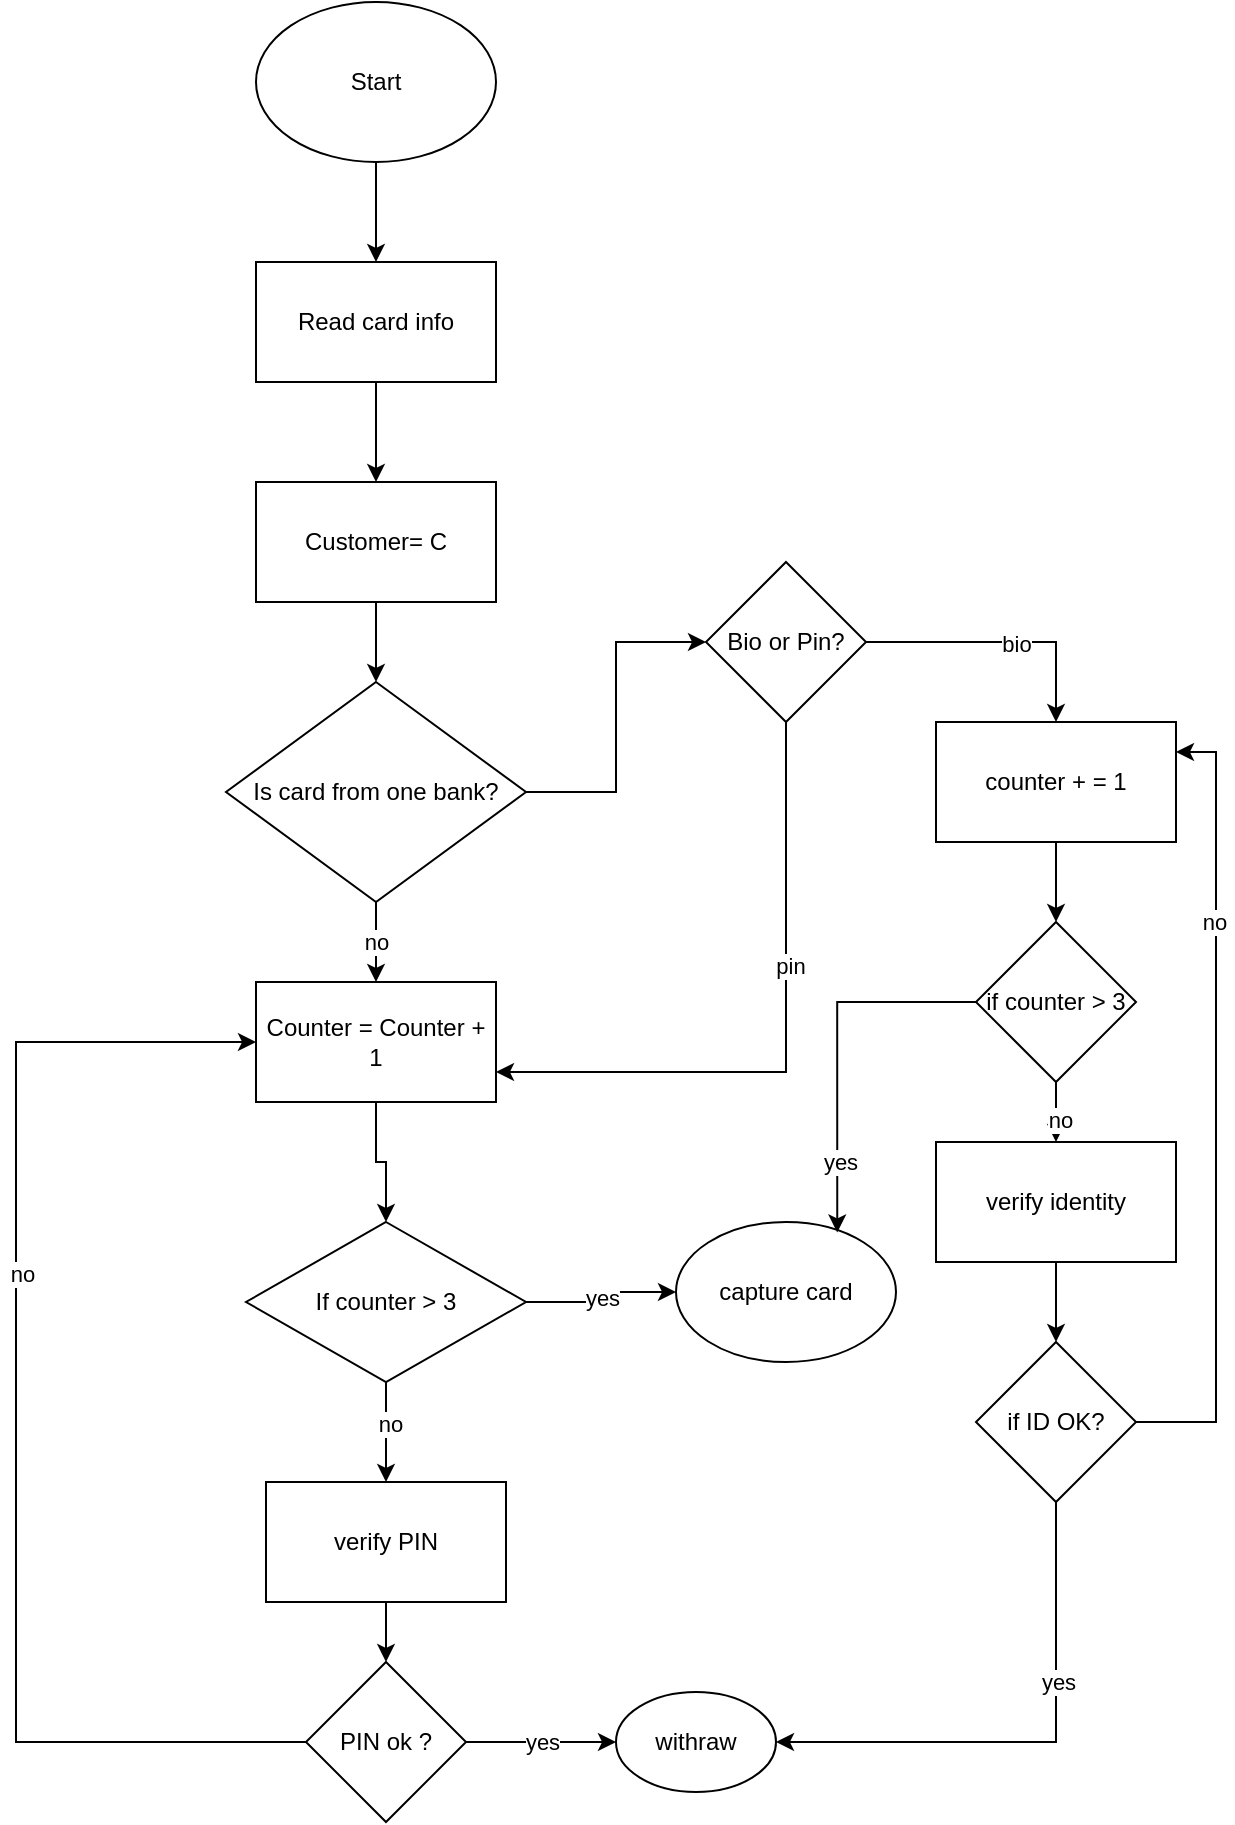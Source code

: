 <mxfile version="13.8.7" type="github">
  <diagram id="qGFjMoivcsqQGCG5rgOJ" name="Page-1">
    <mxGraphModel dx="815" dy="412" grid="1" gridSize="10" guides="1" tooltips="1" connect="1" arrows="1" fold="1" page="1" pageScale="1" pageWidth="850" pageHeight="1100" math="0" shadow="0">
      <root>
        <mxCell id="0" />
        <mxCell id="1" parent="0" />
        <mxCell id="_EYigAwisPWJJv03IWuS-47" value="" style="edgeStyle=orthogonalEdgeStyle;rounded=0;orthogonalLoop=1;jettySize=auto;html=1;" edge="1" parent="1" source="_EYigAwisPWJJv03IWuS-1" target="_EYigAwisPWJJv03IWuS-2">
          <mxGeometry relative="1" as="geometry" />
        </mxCell>
        <mxCell id="_EYigAwisPWJJv03IWuS-1" value="Start" style="ellipse;whiteSpace=wrap;html=1;" vertex="1" parent="1">
          <mxGeometry x="320" y="20" width="120" height="80" as="geometry" />
        </mxCell>
        <mxCell id="_EYigAwisPWJJv03IWuS-46" value="" style="edgeStyle=orthogonalEdgeStyle;rounded=0;orthogonalLoop=1;jettySize=auto;html=1;" edge="1" parent="1" source="_EYigAwisPWJJv03IWuS-2" target="_EYigAwisPWJJv03IWuS-3">
          <mxGeometry relative="1" as="geometry" />
        </mxCell>
        <mxCell id="_EYigAwisPWJJv03IWuS-2" value="Read card info" style="rounded=0;whiteSpace=wrap;html=1;" vertex="1" parent="1">
          <mxGeometry x="320" y="150" width="120" height="60" as="geometry" />
        </mxCell>
        <mxCell id="_EYigAwisPWJJv03IWuS-45" value="" style="edgeStyle=orthogonalEdgeStyle;rounded=0;orthogonalLoop=1;jettySize=auto;html=1;" edge="1" parent="1" source="_EYigAwisPWJJv03IWuS-3" target="_EYigAwisPWJJv03IWuS-4">
          <mxGeometry relative="1" as="geometry" />
        </mxCell>
        <mxCell id="_EYigAwisPWJJv03IWuS-3" value="Customer= C" style="rounded=0;whiteSpace=wrap;html=1;" vertex="1" parent="1">
          <mxGeometry x="320" y="260" width="120" height="60" as="geometry" />
        </mxCell>
        <mxCell id="_EYigAwisPWJJv03IWuS-19" value="no" style="edgeStyle=orthogonalEdgeStyle;rounded=0;orthogonalLoop=1;jettySize=auto;html=1;" edge="1" parent="1" source="_EYigAwisPWJJv03IWuS-4" target="_EYigAwisPWJJv03IWuS-5">
          <mxGeometry relative="1" as="geometry" />
        </mxCell>
        <mxCell id="_EYigAwisPWJJv03IWuS-23" style="edgeStyle=orthogonalEdgeStyle;rounded=0;orthogonalLoop=1;jettySize=auto;html=1;entryX=0;entryY=0.5;entryDx=0;entryDy=0;" edge="1" parent="1" source="_EYigAwisPWJJv03IWuS-4" target="_EYigAwisPWJJv03IWuS-20">
          <mxGeometry relative="1" as="geometry" />
        </mxCell>
        <mxCell id="_EYigAwisPWJJv03IWuS-4" value="Is card from one bank?" style="rhombus;whiteSpace=wrap;html=1;" vertex="1" parent="1">
          <mxGeometry x="305" y="360" width="150" height="110" as="geometry" />
        </mxCell>
        <mxCell id="_EYigAwisPWJJv03IWuS-15" value="" style="edgeStyle=orthogonalEdgeStyle;rounded=0;orthogonalLoop=1;jettySize=auto;html=1;" edge="1" parent="1" source="_EYigAwisPWJJv03IWuS-5" target="_EYigAwisPWJJv03IWuS-6">
          <mxGeometry relative="1" as="geometry" />
        </mxCell>
        <mxCell id="_EYigAwisPWJJv03IWuS-5" value="Counter = Counter + 1" style="rounded=0;whiteSpace=wrap;html=1;" vertex="1" parent="1">
          <mxGeometry x="320" y="510" width="120" height="60" as="geometry" />
        </mxCell>
        <mxCell id="_EYigAwisPWJJv03IWuS-14" value="" style="edgeStyle=orthogonalEdgeStyle;rounded=0;orthogonalLoop=1;jettySize=auto;html=1;" edge="1" parent="1" source="_EYigAwisPWJJv03IWuS-6" target="_EYigAwisPWJJv03IWuS-7">
          <mxGeometry relative="1" as="geometry" />
        </mxCell>
        <mxCell id="_EYigAwisPWJJv03IWuS-18" value="no" style="edgeLabel;html=1;align=center;verticalAlign=middle;resizable=0;points=[];" vertex="1" connectable="0" parent="_EYigAwisPWJJv03IWuS-14">
          <mxGeometry x="-0.178" y="2" relative="1" as="geometry">
            <mxPoint as="offset" />
          </mxGeometry>
        </mxCell>
        <mxCell id="_EYigAwisPWJJv03IWuS-17" value="yes" style="edgeStyle=orthogonalEdgeStyle;rounded=0;orthogonalLoop=1;jettySize=auto;html=1;" edge="1" parent="1" source="_EYigAwisPWJJv03IWuS-6" target="_EYigAwisPWJJv03IWuS-16">
          <mxGeometry relative="1" as="geometry" />
        </mxCell>
        <mxCell id="_EYigAwisPWJJv03IWuS-6" value="If counter &amp;gt; 3" style="rhombus;whiteSpace=wrap;html=1;" vertex="1" parent="1">
          <mxGeometry x="315" y="630" width="140" height="80" as="geometry" />
        </mxCell>
        <mxCell id="_EYigAwisPWJJv03IWuS-13" value="" style="edgeStyle=orthogonalEdgeStyle;rounded=0;orthogonalLoop=1;jettySize=auto;html=1;" edge="1" parent="1" source="_EYigAwisPWJJv03IWuS-7" target="_EYigAwisPWJJv03IWuS-8">
          <mxGeometry relative="1" as="geometry" />
        </mxCell>
        <mxCell id="_EYigAwisPWJJv03IWuS-7" value="verify PIN" style="rounded=0;whiteSpace=wrap;html=1;" vertex="1" parent="1">
          <mxGeometry x="325" y="760" width="120" height="60" as="geometry" />
        </mxCell>
        <mxCell id="_EYigAwisPWJJv03IWuS-10" value="yes" style="edgeStyle=orthogonalEdgeStyle;rounded=0;orthogonalLoop=1;jettySize=auto;html=1;" edge="1" parent="1" source="_EYigAwisPWJJv03IWuS-8" target="_EYigAwisPWJJv03IWuS-9">
          <mxGeometry relative="1" as="geometry" />
        </mxCell>
        <mxCell id="_EYigAwisPWJJv03IWuS-11" style="edgeStyle=orthogonalEdgeStyle;rounded=0;orthogonalLoop=1;jettySize=auto;html=1;entryX=0;entryY=0.5;entryDx=0;entryDy=0;" edge="1" parent="1" source="_EYigAwisPWJJv03IWuS-8" target="_EYigAwisPWJJv03IWuS-5">
          <mxGeometry relative="1" as="geometry">
            <mxPoint x="220" y="650" as="targetPoint" />
            <Array as="points">
              <mxPoint x="200" y="890" />
              <mxPoint x="200" y="540" />
            </Array>
          </mxGeometry>
        </mxCell>
        <mxCell id="_EYigAwisPWJJv03IWuS-12" value="no" style="edgeLabel;html=1;align=center;verticalAlign=middle;resizable=0;points=[];" vertex="1" connectable="0" parent="_EYigAwisPWJJv03IWuS-11">
          <mxGeometry x="0.234" y="-3" relative="1" as="geometry">
            <mxPoint as="offset" />
          </mxGeometry>
        </mxCell>
        <mxCell id="_EYigAwisPWJJv03IWuS-8" value="PIN ok ?" style="rhombus;whiteSpace=wrap;html=1;" vertex="1" parent="1">
          <mxGeometry x="345" y="850" width="80" height="80" as="geometry" />
        </mxCell>
        <mxCell id="_EYigAwisPWJJv03IWuS-9" value="withraw" style="ellipse;whiteSpace=wrap;html=1;" vertex="1" parent="1">
          <mxGeometry x="500" y="865" width="80" height="50" as="geometry" />
        </mxCell>
        <mxCell id="_EYigAwisPWJJv03IWuS-16" value="capture card" style="ellipse;whiteSpace=wrap;html=1;" vertex="1" parent="1">
          <mxGeometry x="530" y="630" width="110" height="70" as="geometry" />
        </mxCell>
        <mxCell id="_EYigAwisPWJJv03IWuS-25" style="edgeStyle=orthogonalEdgeStyle;rounded=0;orthogonalLoop=1;jettySize=auto;html=1;entryX=0.5;entryY=0;entryDx=0;entryDy=0;" edge="1" parent="1" source="_EYigAwisPWJJv03IWuS-20" target="_EYigAwisPWJJv03IWuS-24">
          <mxGeometry relative="1" as="geometry" />
        </mxCell>
        <mxCell id="_EYigAwisPWJJv03IWuS-26" value="bio" style="edgeLabel;html=1;align=center;verticalAlign=middle;resizable=0;points=[];" vertex="1" connectable="0" parent="_EYigAwisPWJJv03IWuS-25">
          <mxGeometry x="0.106" y="-1" relative="1" as="geometry">
            <mxPoint as="offset" />
          </mxGeometry>
        </mxCell>
        <mxCell id="_EYigAwisPWJJv03IWuS-27" style="edgeStyle=orthogonalEdgeStyle;rounded=0;orthogonalLoop=1;jettySize=auto;html=1;entryX=1;entryY=0.75;entryDx=0;entryDy=0;" edge="1" parent="1" source="_EYigAwisPWJJv03IWuS-20" target="_EYigAwisPWJJv03IWuS-5">
          <mxGeometry relative="1" as="geometry">
            <Array as="points">
              <mxPoint x="585" y="555" />
            </Array>
          </mxGeometry>
        </mxCell>
        <mxCell id="_EYigAwisPWJJv03IWuS-28" value="pin" style="edgeLabel;html=1;align=center;verticalAlign=middle;resizable=0;points=[];" vertex="1" connectable="0" parent="_EYigAwisPWJJv03IWuS-27">
          <mxGeometry x="-0.24" y="2" relative="1" as="geometry">
            <mxPoint as="offset" />
          </mxGeometry>
        </mxCell>
        <mxCell id="_EYigAwisPWJJv03IWuS-20" value="Bio or Pin?" style="rhombus;whiteSpace=wrap;html=1;" vertex="1" parent="1">
          <mxGeometry x="545" y="300" width="80" height="80" as="geometry" />
        </mxCell>
        <mxCell id="_EYigAwisPWJJv03IWuS-44" value="" style="edgeStyle=orthogonalEdgeStyle;rounded=0;orthogonalLoop=1;jettySize=auto;html=1;" edge="1" parent="1" source="_EYigAwisPWJJv03IWuS-24" target="_EYigAwisPWJJv03IWuS-29">
          <mxGeometry relative="1" as="geometry" />
        </mxCell>
        <mxCell id="_EYigAwisPWJJv03IWuS-24" value="counter + = 1" style="rounded=0;whiteSpace=wrap;html=1;" vertex="1" parent="1">
          <mxGeometry x="660" y="380" width="120" height="60" as="geometry" />
        </mxCell>
        <mxCell id="_EYigAwisPWJJv03IWuS-35" value="" style="edgeStyle=orthogonalEdgeStyle;rounded=0;orthogonalLoop=1;jettySize=auto;html=1;" edge="1" parent="1" source="_EYigAwisPWJJv03IWuS-29" target="_EYigAwisPWJJv03IWuS-30">
          <mxGeometry relative="1" as="geometry" />
        </mxCell>
        <mxCell id="_EYigAwisPWJJv03IWuS-42" value="no" style="edgeLabel;html=1;align=center;verticalAlign=middle;resizable=0;points=[];" vertex="1" connectable="0" parent="_EYigAwisPWJJv03IWuS-35">
          <mxGeometry x="0.531" y="2" relative="1" as="geometry">
            <mxPoint as="offset" />
          </mxGeometry>
        </mxCell>
        <mxCell id="_EYigAwisPWJJv03IWuS-40" style="edgeStyle=orthogonalEdgeStyle;rounded=0;orthogonalLoop=1;jettySize=auto;html=1;entryX=0.733;entryY=0.075;entryDx=0;entryDy=0;entryPerimeter=0;" edge="1" parent="1" source="_EYigAwisPWJJv03IWuS-29" target="_EYigAwisPWJJv03IWuS-16">
          <mxGeometry relative="1" as="geometry" />
        </mxCell>
        <mxCell id="_EYigAwisPWJJv03IWuS-41" value="yes" style="edgeLabel;html=1;align=center;verticalAlign=middle;resizable=0;points=[];" vertex="1" connectable="0" parent="_EYigAwisPWJJv03IWuS-40">
          <mxGeometry x="0.621" y="1" relative="1" as="geometry">
            <mxPoint as="offset" />
          </mxGeometry>
        </mxCell>
        <mxCell id="_EYigAwisPWJJv03IWuS-29" value="if counter &amp;gt; 3" style="rhombus;whiteSpace=wrap;html=1;" vertex="1" parent="1">
          <mxGeometry x="680" y="480" width="80" height="80" as="geometry" />
        </mxCell>
        <mxCell id="_EYigAwisPWJJv03IWuS-34" value="" style="edgeStyle=orthogonalEdgeStyle;rounded=0;orthogonalLoop=1;jettySize=auto;html=1;" edge="1" parent="1" source="_EYigAwisPWJJv03IWuS-30" target="_EYigAwisPWJJv03IWuS-31">
          <mxGeometry relative="1" as="geometry" />
        </mxCell>
        <mxCell id="_EYigAwisPWJJv03IWuS-30" value="verify identity" style="rounded=0;whiteSpace=wrap;html=1;" vertex="1" parent="1">
          <mxGeometry x="660" y="590" width="120" height="60" as="geometry" />
        </mxCell>
        <mxCell id="_EYigAwisPWJJv03IWuS-36" style="edgeStyle=orthogonalEdgeStyle;rounded=0;orthogonalLoop=1;jettySize=auto;html=1;entryX=1;entryY=0.25;entryDx=0;entryDy=0;" edge="1" parent="1" source="_EYigAwisPWJJv03IWuS-31" target="_EYigAwisPWJJv03IWuS-24">
          <mxGeometry relative="1" as="geometry">
            <mxPoint x="820" y="460" as="targetPoint" />
            <Array as="points">
              <mxPoint x="800" y="730" />
              <mxPoint x="800" y="395" />
            </Array>
          </mxGeometry>
        </mxCell>
        <mxCell id="_EYigAwisPWJJv03IWuS-37" value="no" style="edgeLabel;html=1;align=center;verticalAlign=middle;resizable=0;points=[];" vertex="1" connectable="0" parent="_EYigAwisPWJJv03IWuS-36">
          <mxGeometry x="0.47" y="1" relative="1" as="geometry">
            <mxPoint as="offset" />
          </mxGeometry>
        </mxCell>
        <mxCell id="_EYigAwisPWJJv03IWuS-38" style="edgeStyle=orthogonalEdgeStyle;rounded=0;orthogonalLoop=1;jettySize=auto;html=1;entryX=1;entryY=0.5;entryDx=0;entryDy=0;" edge="1" parent="1" source="_EYigAwisPWJJv03IWuS-31" target="_EYigAwisPWJJv03IWuS-9">
          <mxGeometry relative="1" as="geometry">
            <Array as="points">
              <mxPoint x="720" y="890" />
            </Array>
          </mxGeometry>
        </mxCell>
        <mxCell id="_EYigAwisPWJJv03IWuS-39" value="yes" style="edgeLabel;html=1;align=center;verticalAlign=middle;resizable=0;points=[];" vertex="1" connectable="0" parent="_EYigAwisPWJJv03IWuS-38">
          <mxGeometry x="-0.308" y="1" relative="1" as="geometry">
            <mxPoint as="offset" />
          </mxGeometry>
        </mxCell>
        <mxCell id="_EYigAwisPWJJv03IWuS-31" value="if ID OK?" style="rhombus;whiteSpace=wrap;html=1;" vertex="1" parent="1">
          <mxGeometry x="680" y="690" width="80" height="80" as="geometry" />
        </mxCell>
      </root>
    </mxGraphModel>
  </diagram>
</mxfile>
